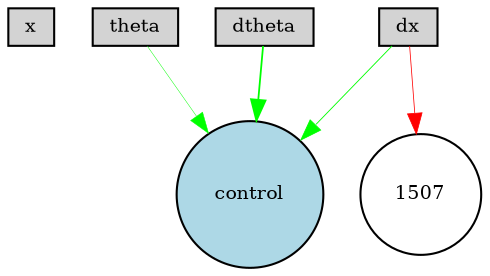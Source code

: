 digraph {
	node [fontsize=9 height=0.2 shape=circle width=0.2]
	x [fillcolor=lightgray shape=box style=filled]
	dx [fillcolor=lightgray shape=box style=filled]
	theta [fillcolor=lightgray shape=box style=filled]
	dtheta [fillcolor=lightgray shape=box style=filled]
	control [fillcolor=lightblue style=filled]
	dtheta -> control [color=green penwidth=0.8588787305849273 style=solid]
	dx -> control [color=green penwidth=0.42316489982896865 style=solid]
	theta -> control [color=green penwidth=0.22543129662996494 style=solid]
	dx -> 1507 [color=red penwidth=0.37308372894447417 style=solid]
}
